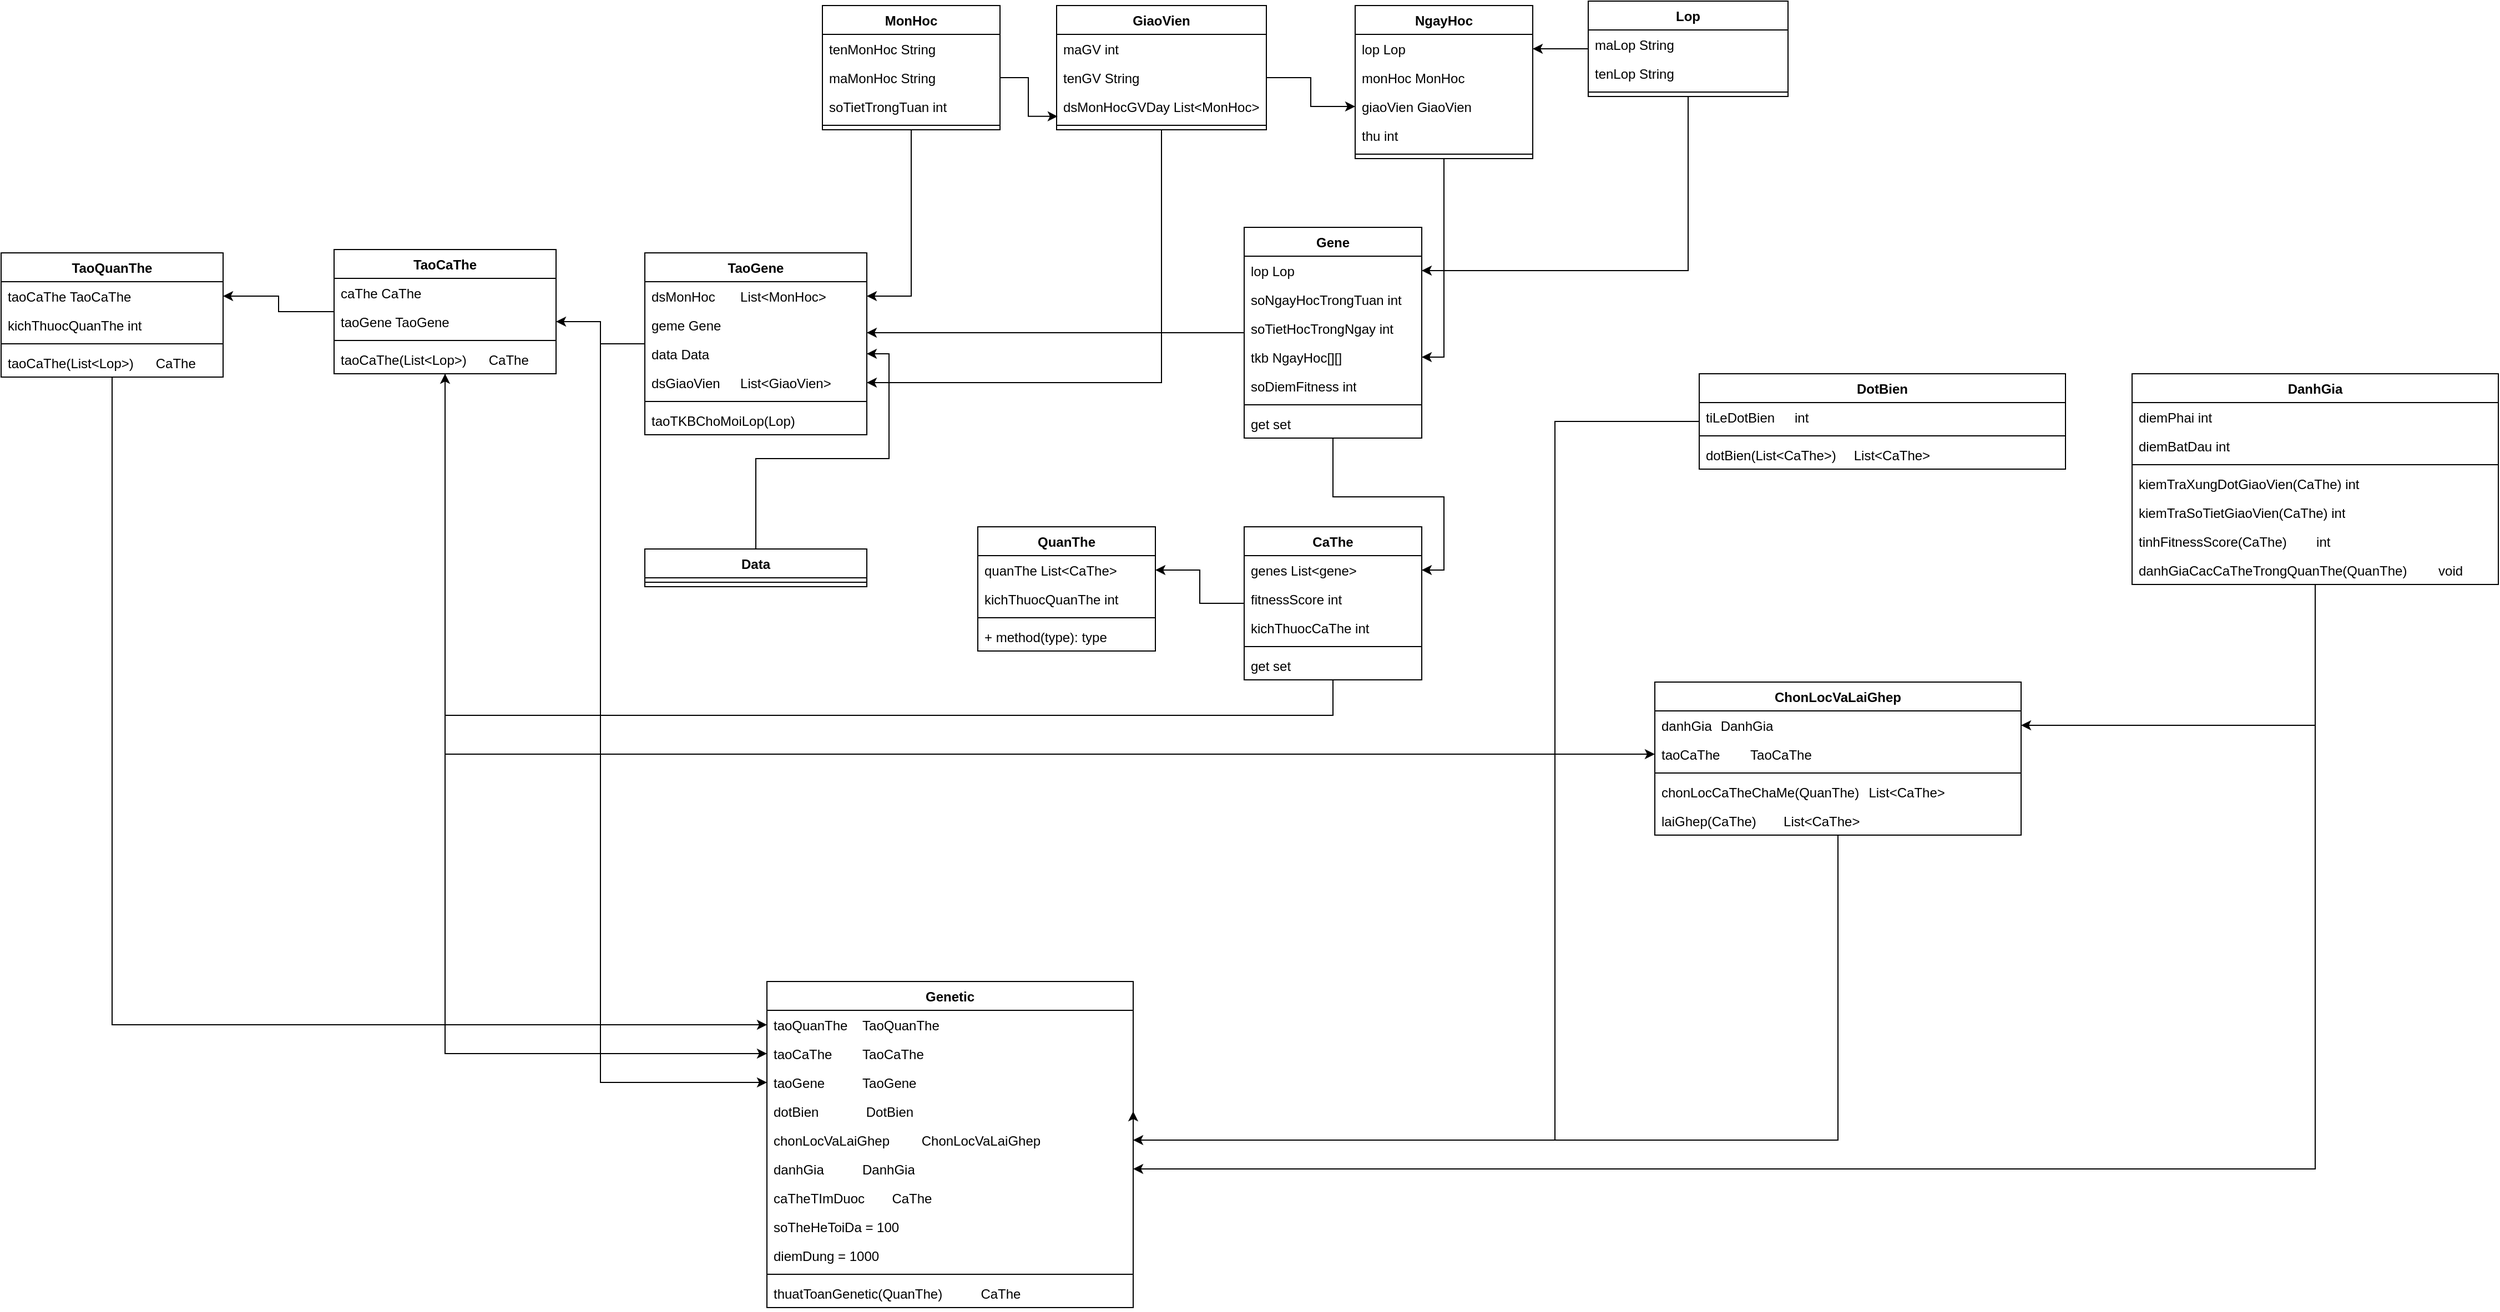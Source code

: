 <mxfile version="25.0.3">
  <diagram name="Page-1" id="IQgKLq_IagaT9od4W1oQ">
    <mxGraphModel dx="3000" dy="1591" grid="1" gridSize="10" guides="1" tooltips="1" connect="1" arrows="1" fold="1" page="1" pageScale="1" pageWidth="827" pageHeight="1169" math="0" shadow="0">
      <root>
        <mxCell id="0" />
        <mxCell id="1" parent="0" />
        <mxCell id="s-qpu9q6JPR6tVIoJd7c-72" style="edgeStyle=orthogonalEdgeStyle;rounded=0;orthogonalLoop=1;jettySize=auto;html=1;entryX=1;entryY=0.5;entryDx=0;entryDy=0;" edge="1" parent="1" source="s-qpu9q6JPR6tVIoJd7c-1" target="s-qpu9q6JPR6tVIoJd7c-66">
          <mxGeometry relative="1" as="geometry" />
        </mxCell>
        <mxCell id="s-qpu9q6JPR6tVIoJd7c-1" value="MonHoc" style="swimlane;fontStyle=1;align=center;verticalAlign=top;childLayout=stackLayout;horizontal=1;startSize=26;horizontalStack=0;resizeParent=1;resizeParentMax=0;resizeLast=0;collapsible=1;marginBottom=0;whiteSpace=wrap;html=1;" vertex="1" parent="1">
          <mxGeometry x="870" y="70" width="160" height="112" as="geometry" />
        </mxCell>
        <mxCell id="s-qpu9q6JPR6tVIoJd7c-2" value="tenMonHoc String&lt;div&gt;&lt;br&gt;&lt;/div&gt;" style="text;strokeColor=none;fillColor=none;align=left;verticalAlign=top;spacingLeft=4;spacingRight=4;overflow=hidden;rotatable=0;points=[[0,0.5],[1,0.5]];portConstraint=eastwest;whiteSpace=wrap;html=1;" vertex="1" parent="s-qpu9q6JPR6tVIoJd7c-1">
          <mxGeometry y="26" width="160" height="26" as="geometry" />
        </mxCell>
        <mxCell id="s-qpu9q6JPR6tVIoJd7c-5" value="maMonHoc String" style="text;strokeColor=none;fillColor=none;align=left;verticalAlign=top;spacingLeft=4;spacingRight=4;overflow=hidden;rotatable=0;points=[[0,0.5],[1,0.5]];portConstraint=eastwest;whiteSpace=wrap;html=1;" vertex="1" parent="s-qpu9q6JPR6tVIoJd7c-1">
          <mxGeometry y="52" width="160" height="26" as="geometry" />
        </mxCell>
        <mxCell id="s-qpu9q6JPR6tVIoJd7c-6" value="soTietTrongTuan int" style="text;strokeColor=none;fillColor=none;align=left;verticalAlign=top;spacingLeft=4;spacingRight=4;overflow=hidden;rotatable=0;points=[[0,0.5],[1,0.5]];portConstraint=eastwest;whiteSpace=wrap;html=1;" vertex="1" parent="s-qpu9q6JPR6tVIoJd7c-1">
          <mxGeometry y="78" width="160" height="26" as="geometry" />
        </mxCell>
        <mxCell id="s-qpu9q6JPR6tVIoJd7c-3" value="" style="line;strokeWidth=1;fillColor=none;align=left;verticalAlign=middle;spacingTop=-1;spacingLeft=3;spacingRight=3;rotatable=0;labelPosition=right;points=[];portConstraint=eastwest;strokeColor=inherit;" vertex="1" parent="s-qpu9q6JPR6tVIoJd7c-1">
          <mxGeometry y="104" width="160" height="8" as="geometry" />
        </mxCell>
        <mxCell id="s-qpu9q6JPR6tVIoJd7c-73" style="edgeStyle=orthogonalEdgeStyle;rounded=0;orthogonalLoop=1;jettySize=auto;html=1;entryX=1;entryY=0.5;entryDx=0;entryDy=0;" edge="1" parent="1" source="s-qpu9q6JPR6tVIoJd7c-10" target="s-qpu9q6JPR6tVIoJd7c-71">
          <mxGeometry relative="1" as="geometry" />
        </mxCell>
        <mxCell id="s-qpu9q6JPR6tVIoJd7c-10" value="GiaoVien" style="swimlane;fontStyle=1;align=center;verticalAlign=top;childLayout=stackLayout;horizontal=1;startSize=26;horizontalStack=0;resizeParent=1;resizeParentMax=0;resizeLast=0;collapsible=1;marginBottom=0;whiteSpace=wrap;html=1;" vertex="1" parent="1">
          <mxGeometry x="1081" y="70" width="189" height="112" as="geometry" />
        </mxCell>
        <mxCell id="s-qpu9q6JPR6tVIoJd7c-11" value="&lt;div&gt;maGV int&amp;nbsp;&lt;/div&gt;" style="text;strokeColor=none;fillColor=none;align=left;verticalAlign=top;spacingLeft=4;spacingRight=4;overflow=hidden;rotatable=0;points=[[0,0.5],[1,0.5]];portConstraint=eastwest;whiteSpace=wrap;html=1;" vertex="1" parent="s-qpu9q6JPR6tVIoJd7c-10">
          <mxGeometry y="26" width="189" height="26" as="geometry" />
        </mxCell>
        <mxCell id="s-qpu9q6JPR6tVIoJd7c-12" value="tenGV String" style="text;strokeColor=none;fillColor=none;align=left;verticalAlign=top;spacingLeft=4;spacingRight=4;overflow=hidden;rotatable=0;points=[[0,0.5],[1,0.5]];portConstraint=eastwest;whiteSpace=wrap;html=1;" vertex="1" parent="s-qpu9q6JPR6tVIoJd7c-10">
          <mxGeometry y="52" width="189" height="26" as="geometry" />
        </mxCell>
        <mxCell id="s-qpu9q6JPR6tVIoJd7c-13" value="dsMonHocGVDay List&amp;lt;MonHoc&amp;gt;" style="text;strokeColor=none;fillColor=none;align=left;verticalAlign=top;spacingLeft=4;spacingRight=4;overflow=hidden;rotatable=0;points=[[0,0.5],[1,0.5]];portConstraint=eastwest;whiteSpace=wrap;html=1;" vertex="1" parent="s-qpu9q6JPR6tVIoJd7c-10">
          <mxGeometry y="78" width="189" height="26" as="geometry" />
        </mxCell>
        <mxCell id="s-qpu9q6JPR6tVIoJd7c-14" value="" style="line;strokeWidth=1;fillColor=none;align=left;verticalAlign=middle;spacingTop=-1;spacingLeft=3;spacingRight=3;rotatable=0;labelPosition=right;points=[];portConstraint=eastwest;strokeColor=inherit;" vertex="1" parent="s-qpu9q6JPR6tVIoJd7c-10">
          <mxGeometry y="104" width="189" height="8" as="geometry" />
        </mxCell>
        <mxCell id="s-qpu9q6JPR6tVIoJd7c-28" style="edgeStyle=orthogonalEdgeStyle;rounded=0;orthogonalLoop=1;jettySize=auto;html=1;entryX=1;entryY=0.5;entryDx=0;entryDy=0;" edge="1" parent="1" source="s-qpu9q6JPR6tVIoJd7c-15" target="s-qpu9q6JPR6tVIoJd7c-21">
          <mxGeometry relative="1" as="geometry" />
        </mxCell>
        <mxCell id="s-qpu9q6JPR6tVIoJd7c-39" style="edgeStyle=orthogonalEdgeStyle;rounded=0;orthogonalLoop=1;jettySize=auto;html=1;entryX=1;entryY=0.5;entryDx=0;entryDy=0;" edge="1" parent="1" source="s-qpu9q6JPR6tVIoJd7c-15" target="s-qpu9q6JPR6tVIoJd7c-30">
          <mxGeometry relative="1" as="geometry" />
        </mxCell>
        <mxCell id="s-qpu9q6JPR6tVIoJd7c-15" value="Lop" style="swimlane;fontStyle=1;align=center;verticalAlign=top;childLayout=stackLayout;horizontal=1;startSize=26;horizontalStack=0;resizeParent=1;resizeParentMax=0;resizeLast=0;collapsible=1;marginBottom=0;whiteSpace=wrap;html=1;" vertex="1" parent="1">
          <mxGeometry x="1560" y="66" width="180" height="86" as="geometry" />
        </mxCell>
        <mxCell id="s-qpu9q6JPR6tVIoJd7c-16" value="&lt;div&gt;maLop String&lt;/div&gt;" style="text;strokeColor=none;fillColor=none;align=left;verticalAlign=top;spacingLeft=4;spacingRight=4;overflow=hidden;rotatable=0;points=[[0,0.5],[1,0.5]];portConstraint=eastwest;whiteSpace=wrap;html=1;" vertex="1" parent="s-qpu9q6JPR6tVIoJd7c-15">
          <mxGeometry y="26" width="180" height="26" as="geometry" />
        </mxCell>
        <mxCell id="s-qpu9q6JPR6tVIoJd7c-17" value="tenLop String" style="text;strokeColor=none;fillColor=none;align=left;verticalAlign=top;spacingLeft=4;spacingRight=4;overflow=hidden;rotatable=0;points=[[0,0.5],[1,0.5]];portConstraint=eastwest;whiteSpace=wrap;html=1;" vertex="1" parent="s-qpu9q6JPR6tVIoJd7c-15">
          <mxGeometry y="52" width="180" height="26" as="geometry" />
        </mxCell>
        <mxCell id="s-qpu9q6JPR6tVIoJd7c-19" value="" style="line;strokeWidth=1;fillColor=none;align=left;verticalAlign=middle;spacingTop=-1;spacingLeft=3;spacingRight=3;rotatable=0;labelPosition=right;points=[];portConstraint=eastwest;strokeColor=inherit;" vertex="1" parent="s-qpu9q6JPR6tVIoJd7c-15">
          <mxGeometry y="78" width="180" height="8" as="geometry" />
        </mxCell>
        <mxCell id="s-qpu9q6JPR6tVIoJd7c-40" style="edgeStyle=orthogonalEdgeStyle;rounded=0;orthogonalLoop=1;jettySize=auto;html=1;entryX=1;entryY=0.5;entryDx=0;entryDy=0;" edge="1" parent="1" source="s-qpu9q6JPR6tVIoJd7c-20" target="s-qpu9q6JPR6tVIoJd7c-37">
          <mxGeometry relative="1" as="geometry" />
        </mxCell>
        <mxCell id="s-qpu9q6JPR6tVIoJd7c-20" value="NgayHoc" style="swimlane;fontStyle=1;align=center;verticalAlign=top;childLayout=stackLayout;horizontal=1;startSize=26;horizontalStack=0;resizeParent=1;resizeParentMax=0;resizeLast=0;collapsible=1;marginBottom=0;whiteSpace=wrap;html=1;" vertex="1" parent="1">
          <mxGeometry x="1350" y="70" width="160" height="138" as="geometry" />
        </mxCell>
        <mxCell id="s-qpu9q6JPR6tVIoJd7c-21" value="&lt;div&gt;lop Lop&lt;/div&gt;" style="text;strokeColor=none;fillColor=none;align=left;verticalAlign=top;spacingLeft=4;spacingRight=4;overflow=hidden;rotatable=0;points=[[0,0.5],[1,0.5]];portConstraint=eastwest;whiteSpace=wrap;html=1;" vertex="1" parent="s-qpu9q6JPR6tVIoJd7c-20">
          <mxGeometry y="26" width="160" height="26" as="geometry" />
        </mxCell>
        <mxCell id="s-qpu9q6JPR6tVIoJd7c-22" value="monHoc MonHoc" style="text;strokeColor=none;fillColor=none;align=left;verticalAlign=top;spacingLeft=4;spacingRight=4;overflow=hidden;rotatable=0;points=[[0,0.5],[1,0.5]];portConstraint=eastwest;whiteSpace=wrap;html=1;" vertex="1" parent="s-qpu9q6JPR6tVIoJd7c-20">
          <mxGeometry y="52" width="160" height="26" as="geometry" />
        </mxCell>
        <mxCell id="s-qpu9q6JPR6tVIoJd7c-23" value="giaoVien GiaoVien" style="text;strokeColor=none;fillColor=none;align=left;verticalAlign=top;spacingLeft=4;spacingRight=4;overflow=hidden;rotatable=0;points=[[0,0.5],[1,0.5]];portConstraint=eastwest;whiteSpace=wrap;html=1;" vertex="1" parent="s-qpu9q6JPR6tVIoJd7c-20">
          <mxGeometry y="78" width="160" height="26" as="geometry" />
        </mxCell>
        <mxCell id="s-qpu9q6JPR6tVIoJd7c-25" value="thu int" style="text;strokeColor=none;fillColor=none;align=left;verticalAlign=top;spacingLeft=4;spacingRight=4;overflow=hidden;rotatable=0;points=[[0,0.5],[1,0.5]];portConstraint=eastwest;whiteSpace=wrap;html=1;" vertex="1" parent="s-qpu9q6JPR6tVIoJd7c-20">
          <mxGeometry y="104" width="160" height="26" as="geometry" />
        </mxCell>
        <mxCell id="s-qpu9q6JPR6tVIoJd7c-24" value="" style="line;strokeWidth=1;fillColor=none;align=left;verticalAlign=middle;spacingTop=-1;spacingLeft=3;spacingRight=3;rotatable=0;labelPosition=right;points=[];portConstraint=eastwest;strokeColor=inherit;" vertex="1" parent="s-qpu9q6JPR6tVIoJd7c-20">
          <mxGeometry y="130" width="160" height="8" as="geometry" />
        </mxCell>
        <mxCell id="s-qpu9q6JPR6tVIoJd7c-26" style="edgeStyle=orthogonalEdgeStyle;rounded=0;orthogonalLoop=1;jettySize=auto;html=1;exitX=1;exitY=0.5;exitDx=0;exitDy=0;entryX=0.005;entryY=0.844;entryDx=0;entryDy=0;entryPerimeter=0;" edge="1" parent="1" source="s-qpu9q6JPR6tVIoJd7c-5" target="s-qpu9q6JPR6tVIoJd7c-13">
          <mxGeometry relative="1" as="geometry" />
        </mxCell>
        <mxCell id="s-qpu9q6JPR6tVIoJd7c-27" style="edgeStyle=orthogonalEdgeStyle;rounded=0;orthogonalLoop=1;jettySize=auto;html=1;exitX=1;exitY=0.5;exitDx=0;exitDy=0;entryX=0;entryY=0.5;entryDx=0;entryDy=0;" edge="1" parent="1" source="s-qpu9q6JPR6tVIoJd7c-12" target="s-qpu9q6JPR6tVIoJd7c-23">
          <mxGeometry relative="1" as="geometry" />
        </mxCell>
        <mxCell id="s-qpu9q6JPR6tVIoJd7c-49" style="edgeStyle=orthogonalEdgeStyle;rounded=0;orthogonalLoop=1;jettySize=auto;html=1;" edge="1" parent="1" source="s-qpu9q6JPR6tVIoJd7c-29" target="s-qpu9q6JPR6tVIoJd7c-42">
          <mxGeometry relative="1" as="geometry" />
        </mxCell>
        <mxCell id="s-qpu9q6JPR6tVIoJd7c-74" style="edgeStyle=orthogonalEdgeStyle;rounded=0;orthogonalLoop=1;jettySize=auto;html=1;" edge="1" parent="1" source="s-qpu9q6JPR6tVIoJd7c-29" target="s-qpu9q6JPR6tVIoJd7c-67">
          <mxGeometry relative="1" as="geometry">
            <Array as="points">
              <mxPoint x="1170" y="365" />
              <mxPoint x="1170" y="365" />
            </Array>
          </mxGeometry>
        </mxCell>
        <mxCell id="s-qpu9q6JPR6tVIoJd7c-29" value="Gene" style="swimlane;fontStyle=1;align=center;verticalAlign=top;childLayout=stackLayout;horizontal=1;startSize=26;horizontalStack=0;resizeParent=1;resizeParentMax=0;resizeLast=0;collapsible=1;marginBottom=0;whiteSpace=wrap;html=1;" vertex="1" parent="1">
          <mxGeometry x="1250" y="270" width="160" height="190" as="geometry" />
        </mxCell>
        <mxCell id="s-qpu9q6JPR6tVIoJd7c-30" value="lop Lop" style="text;strokeColor=none;fillColor=none;align=left;verticalAlign=top;spacingLeft=4;spacingRight=4;overflow=hidden;rotatable=0;points=[[0,0.5],[1,0.5]];portConstraint=eastwest;whiteSpace=wrap;html=1;" vertex="1" parent="s-qpu9q6JPR6tVIoJd7c-29">
          <mxGeometry y="26" width="160" height="26" as="geometry" />
        </mxCell>
        <mxCell id="s-qpu9q6JPR6tVIoJd7c-34" value="soNgayHocTrongTuan int&amp;nbsp;" style="text;strokeColor=none;fillColor=none;align=left;verticalAlign=top;spacingLeft=4;spacingRight=4;overflow=hidden;rotatable=0;points=[[0,0.5],[1,0.5]];portConstraint=eastwest;whiteSpace=wrap;html=1;" vertex="1" parent="s-qpu9q6JPR6tVIoJd7c-29">
          <mxGeometry y="52" width="160" height="26" as="geometry" />
        </mxCell>
        <mxCell id="s-qpu9q6JPR6tVIoJd7c-35" value="soTietHocTrongNgay int" style="text;strokeColor=none;fillColor=none;align=left;verticalAlign=top;spacingLeft=4;spacingRight=4;overflow=hidden;rotatable=0;points=[[0,0.5],[1,0.5]];portConstraint=eastwest;whiteSpace=wrap;html=1;" vertex="1" parent="s-qpu9q6JPR6tVIoJd7c-29">
          <mxGeometry y="78" width="160" height="26" as="geometry" />
        </mxCell>
        <mxCell id="s-qpu9q6JPR6tVIoJd7c-37" value="tkb NgayHoc[][]" style="text;strokeColor=none;fillColor=none;align=left;verticalAlign=top;spacingLeft=4;spacingRight=4;overflow=hidden;rotatable=0;points=[[0,0.5],[1,0.5]];portConstraint=eastwest;whiteSpace=wrap;html=1;" vertex="1" parent="s-qpu9q6JPR6tVIoJd7c-29">
          <mxGeometry y="104" width="160" height="26" as="geometry" />
        </mxCell>
        <mxCell id="s-qpu9q6JPR6tVIoJd7c-36" value="soDiemFitness int" style="text;strokeColor=none;fillColor=none;align=left;verticalAlign=top;spacingLeft=4;spacingRight=4;overflow=hidden;rotatable=0;points=[[0,0.5],[1,0.5]];portConstraint=eastwest;whiteSpace=wrap;html=1;" vertex="1" parent="s-qpu9q6JPR6tVIoJd7c-29">
          <mxGeometry y="130" width="160" height="26" as="geometry" />
        </mxCell>
        <mxCell id="s-qpu9q6JPR6tVIoJd7c-31" value="" style="line;strokeWidth=1;fillColor=none;align=left;verticalAlign=middle;spacingTop=-1;spacingLeft=3;spacingRight=3;rotatable=0;labelPosition=right;points=[];portConstraint=eastwest;strokeColor=inherit;" vertex="1" parent="s-qpu9q6JPR6tVIoJd7c-29">
          <mxGeometry y="156" width="160" height="8" as="geometry" />
        </mxCell>
        <mxCell id="s-qpu9q6JPR6tVIoJd7c-32" value="get set" style="text;strokeColor=none;fillColor=none;align=left;verticalAlign=top;spacingLeft=4;spacingRight=4;overflow=hidden;rotatable=0;points=[[0,0.5],[1,0.5]];portConstraint=eastwest;whiteSpace=wrap;html=1;" vertex="1" parent="s-qpu9q6JPR6tVIoJd7c-29">
          <mxGeometry y="164" width="160" height="26" as="geometry" />
        </mxCell>
        <mxCell id="s-qpu9q6JPR6tVIoJd7c-55" style="edgeStyle=orthogonalEdgeStyle;rounded=0;orthogonalLoop=1;jettySize=auto;html=1;entryX=1;entryY=0.5;entryDx=0;entryDy=0;" edge="1" parent="1" source="s-qpu9q6JPR6tVIoJd7c-41" target="s-qpu9q6JPR6tVIoJd7c-51">
          <mxGeometry relative="1" as="geometry" />
        </mxCell>
        <mxCell id="s-qpu9q6JPR6tVIoJd7c-89" style="edgeStyle=orthogonalEdgeStyle;rounded=0;orthogonalLoop=1;jettySize=auto;html=1;" edge="1" parent="1" source="s-qpu9q6JPR6tVIoJd7c-41" target="s-qpu9q6JPR6tVIoJd7c-60">
          <mxGeometry relative="1" as="geometry">
            <Array as="points">
              <mxPoint x="1330" y="710" />
              <mxPoint x="530" y="710" />
            </Array>
          </mxGeometry>
        </mxCell>
        <mxCell id="s-qpu9q6JPR6tVIoJd7c-41" value="CaThe" style="swimlane;fontStyle=1;align=center;verticalAlign=top;childLayout=stackLayout;horizontal=1;startSize=26;horizontalStack=0;resizeParent=1;resizeParentMax=0;resizeLast=0;collapsible=1;marginBottom=0;whiteSpace=wrap;html=1;" vertex="1" parent="1">
          <mxGeometry x="1250" y="540" width="160" height="138" as="geometry" />
        </mxCell>
        <mxCell id="s-qpu9q6JPR6tVIoJd7c-42" value="genes List&amp;lt;gene&amp;gt;" style="text;strokeColor=none;fillColor=none;align=left;verticalAlign=top;spacingLeft=4;spacingRight=4;overflow=hidden;rotatable=0;points=[[0,0.5],[1,0.5]];portConstraint=eastwest;whiteSpace=wrap;html=1;" vertex="1" parent="s-qpu9q6JPR6tVIoJd7c-41">
          <mxGeometry y="26" width="160" height="26" as="geometry" />
        </mxCell>
        <mxCell id="s-qpu9q6JPR6tVIoJd7c-43" value="fitnessScore int" style="text;strokeColor=none;fillColor=none;align=left;verticalAlign=top;spacingLeft=4;spacingRight=4;overflow=hidden;rotatable=0;points=[[0,0.5],[1,0.5]];portConstraint=eastwest;whiteSpace=wrap;html=1;" vertex="1" parent="s-qpu9q6JPR6tVIoJd7c-41">
          <mxGeometry y="52" width="160" height="26" as="geometry" />
        </mxCell>
        <mxCell id="s-qpu9q6JPR6tVIoJd7c-44" value="kichThuocCaThe int" style="text;strokeColor=none;fillColor=none;align=left;verticalAlign=top;spacingLeft=4;spacingRight=4;overflow=hidden;rotatable=0;points=[[0,0.5],[1,0.5]];portConstraint=eastwest;whiteSpace=wrap;html=1;" vertex="1" parent="s-qpu9q6JPR6tVIoJd7c-41">
          <mxGeometry y="78" width="160" height="26" as="geometry" />
        </mxCell>
        <mxCell id="s-qpu9q6JPR6tVIoJd7c-47" value="" style="line;strokeWidth=1;fillColor=none;align=left;verticalAlign=middle;spacingTop=-1;spacingLeft=3;spacingRight=3;rotatable=0;labelPosition=right;points=[];portConstraint=eastwest;strokeColor=inherit;" vertex="1" parent="s-qpu9q6JPR6tVIoJd7c-41">
          <mxGeometry y="104" width="160" height="8" as="geometry" />
        </mxCell>
        <mxCell id="s-qpu9q6JPR6tVIoJd7c-48" value="get set" style="text;strokeColor=none;fillColor=none;align=left;verticalAlign=top;spacingLeft=4;spacingRight=4;overflow=hidden;rotatable=0;points=[[0,0.5],[1,0.5]];portConstraint=eastwest;whiteSpace=wrap;html=1;" vertex="1" parent="s-qpu9q6JPR6tVIoJd7c-41">
          <mxGeometry y="112" width="160" height="26" as="geometry" />
        </mxCell>
        <mxCell id="s-qpu9q6JPR6tVIoJd7c-50" value="QuanThe" style="swimlane;fontStyle=1;align=center;verticalAlign=top;childLayout=stackLayout;horizontal=1;startSize=26;horizontalStack=0;resizeParent=1;resizeParentMax=0;resizeLast=0;collapsible=1;marginBottom=0;whiteSpace=wrap;html=1;" vertex="1" parent="1">
          <mxGeometry x="1010" y="540" width="160" height="112" as="geometry" />
        </mxCell>
        <mxCell id="s-qpu9q6JPR6tVIoJd7c-51" value="quanThe List&amp;lt;CaThe&amp;gt;" style="text;strokeColor=none;fillColor=none;align=left;verticalAlign=top;spacingLeft=4;spacingRight=4;overflow=hidden;rotatable=0;points=[[0,0.5],[1,0.5]];portConstraint=eastwest;whiteSpace=wrap;html=1;" vertex="1" parent="s-qpu9q6JPR6tVIoJd7c-50">
          <mxGeometry y="26" width="160" height="26" as="geometry" />
        </mxCell>
        <mxCell id="s-qpu9q6JPR6tVIoJd7c-54" value="kichThuocQuanThe int" style="text;strokeColor=none;fillColor=none;align=left;verticalAlign=top;spacingLeft=4;spacingRight=4;overflow=hidden;rotatable=0;points=[[0,0.5],[1,0.5]];portConstraint=eastwest;whiteSpace=wrap;html=1;" vertex="1" parent="s-qpu9q6JPR6tVIoJd7c-50">
          <mxGeometry y="52" width="160" height="26" as="geometry" />
        </mxCell>
        <mxCell id="s-qpu9q6JPR6tVIoJd7c-52" value="" style="line;strokeWidth=1;fillColor=none;align=left;verticalAlign=middle;spacingTop=-1;spacingLeft=3;spacingRight=3;rotatable=0;labelPosition=right;points=[];portConstraint=eastwest;strokeColor=inherit;" vertex="1" parent="s-qpu9q6JPR6tVIoJd7c-50">
          <mxGeometry y="78" width="160" height="8" as="geometry" />
        </mxCell>
        <mxCell id="s-qpu9q6JPR6tVIoJd7c-53" value="+ method(type): type" style="text;strokeColor=none;fillColor=none;align=left;verticalAlign=top;spacingLeft=4;spacingRight=4;overflow=hidden;rotatable=0;points=[[0,0.5],[1,0.5]];portConstraint=eastwest;whiteSpace=wrap;html=1;" vertex="1" parent="s-qpu9q6JPR6tVIoJd7c-50">
          <mxGeometry y="86" width="160" height="26" as="geometry" />
        </mxCell>
        <mxCell id="s-qpu9q6JPR6tVIoJd7c-87" style="edgeStyle=orthogonalEdgeStyle;rounded=0;orthogonalLoop=1;jettySize=auto;html=1;entryX=1;entryY=0.5;entryDx=0;entryDy=0;" edge="1" parent="1" source="s-qpu9q6JPR6tVIoJd7c-60" target="s-qpu9q6JPR6tVIoJd7c-83">
          <mxGeometry relative="1" as="geometry" />
        </mxCell>
        <mxCell id="s-qpu9q6JPR6tVIoJd7c-130" style="edgeStyle=orthogonalEdgeStyle;rounded=0;orthogonalLoop=1;jettySize=auto;html=1;entryX=0;entryY=0.5;entryDx=0;entryDy=0;" edge="1" parent="1" source="s-qpu9q6JPR6tVIoJd7c-60" target="s-qpu9q6JPR6tVIoJd7c-115">
          <mxGeometry relative="1" as="geometry" />
        </mxCell>
        <mxCell id="s-qpu9q6JPR6tVIoJd7c-135" style="edgeStyle=orthogonalEdgeStyle;rounded=0;orthogonalLoop=1;jettySize=auto;html=1;entryX=0;entryY=0.5;entryDx=0;entryDy=0;" edge="1" parent="1" source="s-qpu9q6JPR6tVIoJd7c-60" target="s-qpu9q6JPR6tVIoJd7c-118">
          <mxGeometry relative="1" as="geometry" />
        </mxCell>
        <mxCell id="s-qpu9q6JPR6tVIoJd7c-60" value="TaoCaThe" style="swimlane;fontStyle=1;align=center;verticalAlign=top;childLayout=stackLayout;horizontal=1;startSize=26;horizontalStack=0;resizeParent=1;resizeParentMax=0;resizeLast=0;collapsible=1;marginBottom=0;whiteSpace=wrap;html=1;" vertex="1" parent="1">
          <mxGeometry x="430" y="290" width="200" height="112" as="geometry" />
        </mxCell>
        <mxCell id="s-qpu9q6JPR6tVIoJd7c-61" value="caThe CaThe" style="text;strokeColor=none;fillColor=none;align=left;verticalAlign=top;spacingLeft=4;spacingRight=4;overflow=hidden;rotatable=0;points=[[0,0.5],[1,0.5]];portConstraint=eastwest;whiteSpace=wrap;html=1;" vertex="1" parent="s-qpu9q6JPR6tVIoJd7c-60">
          <mxGeometry y="26" width="200" height="26" as="geometry" />
        </mxCell>
        <mxCell id="s-qpu9q6JPR6tVIoJd7c-64" value="taoGene TaoGene" style="text;strokeColor=none;fillColor=none;align=left;verticalAlign=top;spacingLeft=4;spacingRight=4;overflow=hidden;rotatable=0;points=[[0,0.5],[1,0.5]];portConstraint=eastwest;whiteSpace=wrap;html=1;" vertex="1" parent="s-qpu9q6JPR6tVIoJd7c-60">
          <mxGeometry y="52" width="200" height="26" as="geometry" />
        </mxCell>
        <mxCell id="s-qpu9q6JPR6tVIoJd7c-62" value="" style="line;strokeWidth=1;fillColor=none;align=left;verticalAlign=middle;spacingTop=-1;spacingLeft=3;spacingRight=3;rotatable=0;labelPosition=right;points=[];portConstraint=eastwest;strokeColor=inherit;" vertex="1" parent="s-qpu9q6JPR6tVIoJd7c-60">
          <mxGeometry y="78" width="200" height="8" as="geometry" />
        </mxCell>
        <mxCell id="s-qpu9q6JPR6tVIoJd7c-63" value="taoCaThe(List&amp;lt;Lop&amp;gt;)&amp;nbsp;&lt;span style=&quot;white-space: pre;&quot;&gt;&#x9;&lt;/span&gt;CaThe" style="text;strokeColor=none;fillColor=none;align=left;verticalAlign=top;spacingLeft=4;spacingRight=4;overflow=hidden;rotatable=0;points=[[0,0.5],[1,0.5]];portConstraint=eastwest;whiteSpace=wrap;html=1;" vertex="1" parent="s-qpu9q6JPR6tVIoJd7c-60">
          <mxGeometry y="86" width="200" height="26" as="geometry" />
        </mxCell>
        <mxCell id="s-qpu9q6JPR6tVIoJd7c-88" style="edgeStyle=orthogonalEdgeStyle;rounded=0;orthogonalLoop=1;jettySize=auto;html=1;entryX=1;entryY=0.5;entryDx=0;entryDy=0;" edge="1" parent="1" source="s-qpu9q6JPR6tVIoJd7c-65" target="s-qpu9q6JPR6tVIoJd7c-64">
          <mxGeometry relative="1" as="geometry" />
        </mxCell>
        <mxCell id="s-qpu9q6JPR6tVIoJd7c-137" style="edgeStyle=orthogonalEdgeStyle;rounded=0;orthogonalLoop=1;jettySize=auto;html=1;entryX=0;entryY=0.5;entryDx=0;entryDy=0;" edge="1" parent="1" source="s-qpu9q6JPR6tVIoJd7c-65" target="s-qpu9q6JPR6tVIoJd7c-122">
          <mxGeometry relative="1" as="geometry">
            <Array as="points">
              <mxPoint x="670" y="375" />
              <mxPoint x="670" y="1041" />
            </Array>
          </mxGeometry>
        </mxCell>
        <mxCell id="s-qpu9q6JPR6tVIoJd7c-65" value="TaoGene" style="swimlane;fontStyle=1;align=center;verticalAlign=top;childLayout=stackLayout;horizontal=1;startSize=26;horizontalStack=0;resizeParent=1;resizeParentMax=0;resizeLast=0;collapsible=1;marginBottom=0;whiteSpace=wrap;html=1;" vertex="1" parent="1">
          <mxGeometry x="710" y="293" width="200" height="164" as="geometry" />
        </mxCell>
        <mxCell id="s-qpu9q6JPR6tVIoJd7c-66" value="dsMonHoc&amp;nbsp;&lt;span style=&quot;white-space: pre;&quot;&gt;&#x9;&lt;/span&gt;List&amp;lt;MonHoc&amp;gt;" style="text;strokeColor=none;fillColor=none;align=left;verticalAlign=top;spacingLeft=4;spacingRight=4;overflow=hidden;rotatable=0;points=[[0,0.5],[1,0.5]];portConstraint=eastwest;whiteSpace=wrap;html=1;" vertex="1" parent="s-qpu9q6JPR6tVIoJd7c-65">
          <mxGeometry y="26" width="200" height="26" as="geometry" />
        </mxCell>
        <mxCell id="s-qpu9q6JPR6tVIoJd7c-67" value="geme Gene" style="text;strokeColor=none;fillColor=none;align=left;verticalAlign=top;spacingLeft=4;spacingRight=4;overflow=hidden;rotatable=0;points=[[0,0.5],[1,0.5]];portConstraint=eastwest;whiteSpace=wrap;html=1;" vertex="1" parent="s-qpu9q6JPR6tVIoJd7c-65">
          <mxGeometry y="52" width="200" height="26" as="geometry" />
        </mxCell>
        <mxCell id="s-qpu9q6JPR6tVIoJd7c-70" value="data Data" style="text;strokeColor=none;fillColor=none;align=left;verticalAlign=top;spacingLeft=4;spacingRight=4;overflow=hidden;rotatable=0;points=[[0,0.5],[1,0.5]];portConstraint=eastwest;whiteSpace=wrap;html=1;" vertex="1" parent="s-qpu9q6JPR6tVIoJd7c-65">
          <mxGeometry y="78" width="200" height="26" as="geometry" />
        </mxCell>
        <mxCell id="s-qpu9q6JPR6tVIoJd7c-71" value="dsGiaoVien&amp;nbsp;&lt;span style=&quot;white-space: pre;&quot;&gt;&#x9;&lt;/span&gt;List&amp;lt;GiaoVien&amp;gt;" style="text;strokeColor=none;fillColor=none;align=left;verticalAlign=top;spacingLeft=4;spacingRight=4;overflow=hidden;rotatable=0;points=[[0,0.5],[1,0.5]];portConstraint=eastwest;whiteSpace=wrap;html=1;" vertex="1" parent="s-qpu9q6JPR6tVIoJd7c-65">
          <mxGeometry y="104" width="200" height="26" as="geometry" />
        </mxCell>
        <mxCell id="s-qpu9q6JPR6tVIoJd7c-68" value="" style="line;strokeWidth=1;fillColor=none;align=left;verticalAlign=middle;spacingTop=-1;spacingLeft=3;spacingRight=3;rotatable=0;labelPosition=right;points=[];portConstraint=eastwest;strokeColor=inherit;" vertex="1" parent="s-qpu9q6JPR6tVIoJd7c-65">
          <mxGeometry y="130" width="200" height="8" as="geometry" />
        </mxCell>
        <mxCell id="s-qpu9q6JPR6tVIoJd7c-69" value="taoTKBChoMoiLop(Lop)" style="text;strokeColor=none;fillColor=none;align=left;verticalAlign=top;spacingLeft=4;spacingRight=4;overflow=hidden;rotatable=0;points=[[0,0.5],[1,0.5]];portConstraint=eastwest;whiteSpace=wrap;html=1;" vertex="1" parent="s-qpu9q6JPR6tVIoJd7c-65">
          <mxGeometry y="138" width="200" height="26" as="geometry" />
        </mxCell>
        <mxCell id="s-qpu9q6JPR6tVIoJd7c-81" style="edgeStyle=orthogonalEdgeStyle;rounded=0;orthogonalLoop=1;jettySize=auto;html=1;entryX=1;entryY=0.5;entryDx=0;entryDy=0;" edge="1" parent="1" source="s-qpu9q6JPR6tVIoJd7c-76" target="s-qpu9q6JPR6tVIoJd7c-70">
          <mxGeometry relative="1" as="geometry" />
        </mxCell>
        <mxCell id="s-qpu9q6JPR6tVIoJd7c-76" value="Data" style="swimlane;fontStyle=1;align=center;verticalAlign=top;childLayout=stackLayout;horizontal=1;startSize=26;horizontalStack=0;resizeParent=1;resizeParentMax=0;resizeLast=0;collapsible=1;marginBottom=0;whiteSpace=wrap;html=1;" vertex="1" parent="1">
          <mxGeometry x="710" y="560" width="200" height="34" as="geometry" />
        </mxCell>
        <mxCell id="s-qpu9q6JPR6tVIoJd7c-79" value="" style="line;strokeWidth=1;fillColor=none;align=left;verticalAlign=middle;spacingTop=-1;spacingLeft=3;spacingRight=3;rotatable=0;labelPosition=right;points=[];portConstraint=eastwest;strokeColor=inherit;" vertex="1" parent="s-qpu9q6JPR6tVIoJd7c-76">
          <mxGeometry y="26" width="200" height="8" as="geometry" />
        </mxCell>
        <mxCell id="s-qpu9q6JPR6tVIoJd7c-136" style="edgeStyle=orthogonalEdgeStyle;rounded=0;orthogonalLoop=1;jettySize=auto;html=1;entryX=0;entryY=0.5;entryDx=0;entryDy=0;" edge="1" parent="1" source="s-qpu9q6JPR6tVIoJd7c-82" target="s-qpu9q6JPR6tVIoJd7c-117">
          <mxGeometry relative="1" as="geometry" />
        </mxCell>
        <mxCell id="s-qpu9q6JPR6tVIoJd7c-82" value="TaoQuanThe" style="swimlane;fontStyle=1;align=center;verticalAlign=top;childLayout=stackLayout;horizontal=1;startSize=26;horizontalStack=0;resizeParent=1;resizeParentMax=0;resizeLast=0;collapsible=1;marginBottom=0;whiteSpace=wrap;html=1;" vertex="1" parent="1">
          <mxGeometry x="130" y="293" width="200" height="112" as="geometry" />
        </mxCell>
        <mxCell id="s-qpu9q6JPR6tVIoJd7c-83" value="taoCaThe TaoCaThe" style="text;strokeColor=none;fillColor=none;align=left;verticalAlign=top;spacingLeft=4;spacingRight=4;overflow=hidden;rotatable=0;points=[[0,0.5],[1,0.5]];portConstraint=eastwest;whiteSpace=wrap;html=1;" vertex="1" parent="s-qpu9q6JPR6tVIoJd7c-82">
          <mxGeometry y="26" width="200" height="26" as="geometry" />
        </mxCell>
        <mxCell id="s-qpu9q6JPR6tVIoJd7c-84" value="kichThuocQuanThe int" style="text;strokeColor=none;fillColor=none;align=left;verticalAlign=top;spacingLeft=4;spacingRight=4;overflow=hidden;rotatable=0;points=[[0,0.5],[1,0.5]];portConstraint=eastwest;whiteSpace=wrap;html=1;" vertex="1" parent="s-qpu9q6JPR6tVIoJd7c-82">
          <mxGeometry y="52" width="200" height="26" as="geometry" />
        </mxCell>
        <mxCell id="s-qpu9q6JPR6tVIoJd7c-85" value="" style="line;strokeWidth=1;fillColor=none;align=left;verticalAlign=middle;spacingTop=-1;spacingLeft=3;spacingRight=3;rotatable=0;labelPosition=right;points=[];portConstraint=eastwest;strokeColor=inherit;" vertex="1" parent="s-qpu9q6JPR6tVIoJd7c-82">
          <mxGeometry y="78" width="200" height="8" as="geometry" />
        </mxCell>
        <mxCell id="s-qpu9q6JPR6tVIoJd7c-86" value="taoCaThe(List&amp;lt;Lop&amp;gt;)&amp;nbsp;&lt;span style=&quot;white-space: pre;&quot;&gt;&#x9;&lt;/span&gt;CaThe" style="text;strokeColor=none;fillColor=none;align=left;verticalAlign=top;spacingLeft=4;spacingRight=4;overflow=hidden;rotatable=0;points=[[0,0.5],[1,0.5]];portConstraint=eastwest;whiteSpace=wrap;html=1;" vertex="1" parent="s-qpu9q6JPR6tVIoJd7c-82">
          <mxGeometry y="86" width="200" height="26" as="geometry" />
        </mxCell>
        <mxCell id="s-qpu9q6JPR6tVIoJd7c-129" style="edgeStyle=orthogonalEdgeStyle;rounded=0;orthogonalLoop=1;jettySize=auto;html=1;entryX=1;entryY=0.5;entryDx=0;entryDy=0;" edge="1" parent="1" source="s-qpu9q6JPR6tVIoJd7c-90" target="s-qpu9q6JPR6tVIoJd7c-107">
          <mxGeometry relative="1" as="geometry" />
        </mxCell>
        <mxCell id="s-qpu9q6JPR6tVIoJd7c-131" style="edgeStyle=orthogonalEdgeStyle;rounded=0;orthogonalLoop=1;jettySize=auto;html=1;" edge="1" parent="1" source="s-qpu9q6JPR6tVIoJd7c-90" target="s-qpu9q6JPR6tVIoJd7c-125">
          <mxGeometry relative="1" as="geometry" />
        </mxCell>
        <mxCell id="s-qpu9q6JPR6tVIoJd7c-90" value="DanhGia" style="swimlane;fontStyle=1;align=center;verticalAlign=top;childLayout=stackLayout;horizontal=1;startSize=26;horizontalStack=0;resizeParent=1;resizeParentMax=0;resizeLast=0;collapsible=1;marginBottom=0;whiteSpace=wrap;html=1;" vertex="1" parent="1">
          <mxGeometry x="2050" y="402" width="330" height="190" as="geometry" />
        </mxCell>
        <mxCell id="s-qpu9q6JPR6tVIoJd7c-91" value="diemPhai int&amp;nbsp;" style="text;strokeColor=none;fillColor=none;align=left;verticalAlign=top;spacingLeft=4;spacingRight=4;overflow=hidden;rotatable=0;points=[[0,0.5],[1,0.5]];portConstraint=eastwest;whiteSpace=wrap;html=1;" vertex="1" parent="s-qpu9q6JPR6tVIoJd7c-90">
          <mxGeometry y="26" width="330" height="26" as="geometry" />
        </mxCell>
        <mxCell id="s-qpu9q6JPR6tVIoJd7c-92" value="diemBatDau int" style="text;strokeColor=none;fillColor=none;align=left;verticalAlign=top;spacingLeft=4;spacingRight=4;overflow=hidden;rotatable=0;points=[[0,0.5],[1,0.5]];portConstraint=eastwest;whiteSpace=wrap;html=1;" vertex="1" parent="s-qpu9q6JPR6tVIoJd7c-90">
          <mxGeometry y="52" width="330" height="26" as="geometry" />
        </mxCell>
        <mxCell id="s-qpu9q6JPR6tVIoJd7c-93" value="" style="line;strokeWidth=1;fillColor=none;align=left;verticalAlign=middle;spacingTop=-1;spacingLeft=3;spacingRight=3;rotatable=0;labelPosition=right;points=[];portConstraint=eastwest;strokeColor=inherit;" vertex="1" parent="s-qpu9q6JPR6tVIoJd7c-90">
          <mxGeometry y="78" width="330" height="8" as="geometry" />
        </mxCell>
        <mxCell id="s-qpu9q6JPR6tVIoJd7c-94" value="kiemTraXungDotGiaoVien(CaThe) int" style="text;strokeColor=none;fillColor=none;align=left;verticalAlign=top;spacingLeft=4;spacingRight=4;overflow=hidden;rotatable=0;points=[[0,0.5],[1,0.5]];portConstraint=eastwest;whiteSpace=wrap;html=1;" vertex="1" parent="s-qpu9q6JPR6tVIoJd7c-90">
          <mxGeometry y="86" width="330" height="26" as="geometry" />
        </mxCell>
        <mxCell id="s-qpu9q6JPR6tVIoJd7c-95" value="kiemTraSoTietGiaoVien(CaThe) int" style="text;strokeColor=none;fillColor=none;align=left;verticalAlign=top;spacingLeft=4;spacingRight=4;overflow=hidden;rotatable=0;points=[[0,0.5],[1,0.5]];portConstraint=eastwest;whiteSpace=wrap;html=1;" vertex="1" parent="s-qpu9q6JPR6tVIoJd7c-90">
          <mxGeometry y="112" width="330" height="26" as="geometry" />
        </mxCell>
        <mxCell id="s-qpu9q6JPR6tVIoJd7c-96" value="tinhFitnessScore(CaThe)&amp;nbsp;&lt;span style=&quot;white-space: pre;&quot;&gt;&#x9;&lt;/span&gt;int" style="text;strokeColor=none;fillColor=none;align=left;verticalAlign=top;spacingLeft=4;spacingRight=4;overflow=hidden;rotatable=0;points=[[0,0.5],[1,0.5]];portConstraint=eastwest;whiteSpace=wrap;html=1;" vertex="1" parent="s-qpu9q6JPR6tVIoJd7c-90">
          <mxGeometry y="138" width="330" height="26" as="geometry" />
        </mxCell>
        <mxCell id="s-qpu9q6JPR6tVIoJd7c-97" value="danhGiaCacCaTheTrongQuanThe(QuanThe)&lt;span style=&quot;white-space: pre;&quot;&gt;&#x9;&lt;/span&gt; void" style="text;strokeColor=none;fillColor=none;align=left;verticalAlign=top;spacingLeft=4;spacingRight=4;overflow=hidden;rotatable=0;points=[[0,0.5],[1,0.5]];portConstraint=eastwest;whiteSpace=wrap;html=1;" vertex="1" parent="s-qpu9q6JPR6tVIoJd7c-90">
          <mxGeometry y="164" width="330" height="26" as="geometry" />
        </mxCell>
        <mxCell id="s-qpu9q6JPR6tVIoJd7c-134" style="edgeStyle=orthogonalEdgeStyle;rounded=0;orthogonalLoop=1;jettySize=auto;html=1;entryX=1;entryY=0.5;entryDx=0;entryDy=0;" edge="1" parent="1" source="s-qpu9q6JPR6tVIoJd7c-98" target="s-qpu9q6JPR6tVIoJd7c-123">
          <mxGeometry relative="1" as="geometry">
            <Array as="points">
              <mxPoint x="1530" y="445" />
              <mxPoint x="1530" y="1093" />
            </Array>
          </mxGeometry>
        </mxCell>
        <mxCell id="s-qpu9q6JPR6tVIoJd7c-98" value="DotBien" style="swimlane;fontStyle=1;align=center;verticalAlign=top;childLayout=stackLayout;horizontal=1;startSize=26;horizontalStack=0;resizeParent=1;resizeParentMax=0;resizeLast=0;collapsible=1;marginBottom=0;whiteSpace=wrap;html=1;" vertex="1" parent="1">
          <mxGeometry x="1660" y="402" width="330" height="86" as="geometry" />
        </mxCell>
        <mxCell id="s-qpu9q6JPR6tVIoJd7c-99" value="tiLeDotBien&amp;nbsp;&lt;span style=&quot;white-space: pre;&quot;&gt;&#x9;&lt;/span&gt;int" style="text;strokeColor=none;fillColor=none;align=left;verticalAlign=top;spacingLeft=4;spacingRight=4;overflow=hidden;rotatable=0;points=[[0,0.5],[1,0.5]];portConstraint=eastwest;whiteSpace=wrap;html=1;" vertex="1" parent="s-qpu9q6JPR6tVIoJd7c-98">
          <mxGeometry y="26" width="330" height="26" as="geometry" />
        </mxCell>
        <mxCell id="s-qpu9q6JPR6tVIoJd7c-101" value="" style="line;strokeWidth=1;fillColor=none;align=left;verticalAlign=middle;spacingTop=-1;spacingLeft=3;spacingRight=3;rotatable=0;labelPosition=right;points=[];portConstraint=eastwest;strokeColor=inherit;" vertex="1" parent="s-qpu9q6JPR6tVIoJd7c-98">
          <mxGeometry y="52" width="330" height="8" as="geometry" />
        </mxCell>
        <mxCell id="s-qpu9q6JPR6tVIoJd7c-105" value="dotBien(List&amp;lt;CaThe&amp;gt;)&amp;nbsp;&lt;span style=&quot;white-space: pre;&quot;&gt;&#x9;&lt;/span&gt;List&amp;lt;CaThe&amp;gt;" style="text;strokeColor=none;fillColor=none;align=left;verticalAlign=top;spacingLeft=4;spacingRight=4;overflow=hidden;rotatable=0;points=[[0,0.5],[1,0.5]];portConstraint=eastwest;whiteSpace=wrap;html=1;" vertex="1" parent="s-qpu9q6JPR6tVIoJd7c-98">
          <mxGeometry y="60" width="330" height="26" as="geometry" />
        </mxCell>
        <mxCell id="s-qpu9q6JPR6tVIoJd7c-133" style="edgeStyle=orthogonalEdgeStyle;rounded=0;orthogonalLoop=1;jettySize=auto;html=1;entryX=1;entryY=0.5;entryDx=0;entryDy=0;" edge="1" parent="1" source="s-qpu9q6JPR6tVIoJd7c-106" target="s-qpu9q6JPR6tVIoJd7c-124">
          <mxGeometry relative="1" as="geometry" />
        </mxCell>
        <mxCell id="s-qpu9q6JPR6tVIoJd7c-106" value="ChonLocVaLaiGhep" style="swimlane;fontStyle=1;align=center;verticalAlign=top;childLayout=stackLayout;horizontal=1;startSize=26;horizontalStack=0;resizeParent=1;resizeParentMax=0;resizeLast=0;collapsible=1;marginBottom=0;whiteSpace=wrap;html=1;" vertex="1" parent="1">
          <mxGeometry x="1620" y="680" width="330" height="138" as="geometry" />
        </mxCell>
        <mxCell id="s-qpu9q6JPR6tVIoJd7c-107" value="danhGia&lt;span style=&quot;white-space: pre;&quot;&gt;&#x9;&lt;/span&gt;DanhGia&amp;nbsp;" style="text;strokeColor=none;fillColor=none;align=left;verticalAlign=top;spacingLeft=4;spacingRight=4;overflow=hidden;rotatable=0;points=[[0,0.5],[1,0.5]];portConstraint=eastwest;whiteSpace=wrap;html=1;" vertex="1" parent="s-qpu9q6JPR6tVIoJd7c-106">
          <mxGeometry y="26" width="330" height="26" as="geometry" />
        </mxCell>
        <mxCell id="s-qpu9q6JPR6tVIoJd7c-115" value="taoCaThe&lt;span style=&quot;white-space: pre;&quot;&gt;&#x9;&lt;/span&gt;TaoCaThe" style="text;strokeColor=none;fillColor=none;align=left;verticalAlign=top;spacingLeft=4;spacingRight=4;overflow=hidden;rotatable=0;points=[[0,0.5],[1,0.5]];portConstraint=eastwest;whiteSpace=wrap;html=1;" vertex="1" parent="s-qpu9q6JPR6tVIoJd7c-106">
          <mxGeometry y="52" width="330" height="26" as="geometry" />
        </mxCell>
        <mxCell id="s-qpu9q6JPR6tVIoJd7c-109" value="" style="line;strokeWidth=1;fillColor=none;align=left;verticalAlign=middle;spacingTop=-1;spacingLeft=3;spacingRight=3;rotatable=0;labelPosition=right;points=[];portConstraint=eastwest;strokeColor=inherit;" vertex="1" parent="s-qpu9q6JPR6tVIoJd7c-106">
          <mxGeometry y="78" width="330" height="8" as="geometry" />
        </mxCell>
        <mxCell id="s-qpu9q6JPR6tVIoJd7c-111" value="chonLocCaTheChaMe(QuanThe)&amp;nbsp;&lt;span style=&quot;white-space: pre;&quot;&gt;&#x9;&lt;/span&gt;List&amp;lt;CaThe&amp;gt;" style="text;strokeColor=none;fillColor=none;align=left;verticalAlign=top;spacingLeft=4;spacingRight=4;overflow=hidden;rotatable=0;points=[[0,0.5],[1,0.5]];portConstraint=eastwest;whiteSpace=wrap;html=1;" vertex="1" parent="s-qpu9q6JPR6tVIoJd7c-106">
          <mxGeometry y="86" width="330" height="26" as="geometry" />
        </mxCell>
        <mxCell id="s-qpu9q6JPR6tVIoJd7c-112" value="laiGhep(CaThe)&lt;span style=&quot;white-space: pre;&quot;&gt;&#x9;&lt;/span&gt;&amp;nbsp;List&amp;lt;CaThe&amp;gt;" style="text;strokeColor=none;fillColor=none;align=left;verticalAlign=top;spacingLeft=4;spacingRight=4;overflow=hidden;rotatable=0;points=[[0,0.5],[1,0.5]];portConstraint=eastwest;whiteSpace=wrap;html=1;" vertex="1" parent="s-qpu9q6JPR6tVIoJd7c-106">
          <mxGeometry y="112" width="330" height="26" as="geometry" />
        </mxCell>
        <mxCell id="s-qpu9q6JPR6tVIoJd7c-116" value="Genetic" style="swimlane;fontStyle=1;align=center;verticalAlign=top;childLayout=stackLayout;horizontal=1;startSize=26;horizontalStack=0;resizeParent=1;resizeParentMax=0;resizeLast=0;collapsible=1;marginBottom=0;whiteSpace=wrap;html=1;" vertex="1" parent="1">
          <mxGeometry x="820" y="950" width="330" height="294" as="geometry" />
        </mxCell>
        <mxCell id="s-qpu9q6JPR6tVIoJd7c-117" value="taoQuanThe&lt;span style=&quot;white-space: pre;&quot;&gt;&#x9;&lt;/span&gt;TaoQuanThe" style="text;strokeColor=none;fillColor=none;align=left;verticalAlign=top;spacingLeft=4;spacingRight=4;overflow=hidden;rotatable=0;points=[[0,0.5],[1,0.5]];portConstraint=eastwest;whiteSpace=wrap;html=1;" vertex="1" parent="s-qpu9q6JPR6tVIoJd7c-116">
          <mxGeometry y="26" width="330" height="26" as="geometry" />
        </mxCell>
        <mxCell id="s-qpu9q6JPR6tVIoJd7c-118" value="taoCaThe&lt;span style=&quot;white-space: pre;&quot;&gt;&#x9;&lt;/span&gt;TaoCaThe" style="text;strokeColor=none;fillColor=none;align=left;verticalAlign=top;spacingLeft=4;spacingRight=4;overflow=hidden;rotatable=0;points=[[0,0.5],[1,0.5]];portConstraint=eastwest;whiteSpace=wrap;html=1;" vertex="1" parent="s-qpu9q6JPR6tVIoJd7c-116">
          <mxGeometry y="52" width="330" height="26" as="geometry" />
        </mxCell>
        <mxCell id="s-qpu9q6JPR6tVIoJd7c-122" value="taoGene&amp;nbsp;&lt;span style=&quot;white-space: pre;&quot;&gt;&#x9;&lt;/span&gt;&lt;span style=&quot;white-space: pre;&quot;&gt;&#x9;&lt;/span&gt;TaoGene" style="text;strokeColor=none;fillColor=none;align=left;verticalAlign=top;spacingLeft=4;spacingRight=4;overflow=hidden;rotatable=0;points=[[0,0.5],[1,0.5]];portConstraint=eastwest;whiteSpace=wrap;html=1;" vertex="1" parent="s-qpu9q6JPR6tVIoJd7c-116">
          <mxGeometry y="78" width="330" height="26" as="geometry" />
        </mxCell>
        <mxCell id="s-qpu9q6JPR6tVIoJd7c-123" value="dotBien&lt;span style=&quot;white-space: pre;&quot;&gt;&#x9;&lt;/span&gt;&lt;span style=&quot;white-space: pre;&quot;&gt;&#x9;&lt;/span&gt; DotBien" style="text;strokeColor=none;fillColor=none;align=left;verticalAlign=top;spacingLeft=4;spacingRight=4;overflow=hidden;rotatable=0;points=[[0,0.5],[1,0.5]];portConstraint=eastwest;whiteSpace=wrap;html=1;" vertex="1" parent="s-qpu9q6JPR6tVIoJd7c-116">
          <mxGeometry y="104" width="330" height="26" as="geometry" />
        </mxCell>
        <mxCell id="s-qpu9q6JPR6tVIoJd7c-124" value="chonLocVaLaiGhep&lt;span style=&quot;white-space: pre;&quot;&gt;&#x9;&lt;/span&gt;&lt;span style=&quot;white-space: pre;&quot;&gt;&#x9;&lt;/span&gt;ChonLocVaLaiGhep" style="text;strokeColor=none;fillColor=none;align=left;verticalAlign=top;spacingLeft=4;spacingRight=4;overflow=hidden;rotatable=0;points=[[0,0.5],[1,0.5]];portConstraint=eastwest;whiteSpace=wrap;html=1;" vertex="1" parent="s-qpu9q6JPR6tVIoJd7c-116">
          <mxGeometry y="130" width="330" height="26" as="geometry" />
        </mxCell>
        <mxCell id="s-qpu9q6JPR6tVIoJd7c-125" value="danhGia&amp;nbsp;&lt;span style=&quot;white-space: pre;&quot;&gt;&#x9;&lt;/span&gt;&lt;span style=&quot;white-space: pre;&quot;&gt;&#x9;&lt;/span&gt;DanhGia" style="text;strokeColor=none;fillColor=none;align=left;verticalAlign=top;spacingLeft=4;spacingRight=4;overflow=hidden;rotatable=0;points=[[0,0.5],[1,0.5]];portConstraint=eastwest;whiteSpace=wrap;html=1;" vertex="1" parent="s-qpu9q6JPR6tVIoJd7c-116">
          <mxGeometry y="156" width="330" height="26" as="geometry" />
        </mxCell>
        <mxCell id="s-qpu9q6JPR6tVIoJd7c-126" value="caTheTImDuoc&amp;nbsp;&lt;span style=&quot;white-space: pre;&quot;&gt;&#x9;&lt;/span&gt;CaThe" style="text;strokeColor=none;fillColor=none;align=left;verticalAlign=top;spacingLeft=4;spacingRight=4;overflow=hidden;rotatable=0;points=[[0,0.5],[1,0.5]];portConstraint=eastwest;whiteSpace=wrap;html=1;" vertex="1" parent="s-qpu9q6JPR6tVIoJd7c-116">
          <mxGeometry y="182" width="330" height="26" as="geometry" />
        </mxCell>
        <mxCell id="s-qpu9q6JPR6tVIoJd7c-127" value="soTheHeToiDa = 100" style="text;strokeColor=none;fillColor=none;align=left;verticalAlign=top;spacingLeft=4;spacingRight=4;overflow=hidden;rotatable=0;points=[[0,0.5],[1,0.5]];portConstraint=eastwest;whiteSpace=wrap;html=1;" vertex="1" parent="s-qpu9q6JPR6tVIoJd7c-116">
          <mxGeometry y="208" width="330" height="26" as="geometry" />
        </mxCell>
        <mxCell id="s-qpu9q6JPR6tVIoJd7c-128" value="diemDung = 1000" style="text;strokeColor=none;fillColor=none;align=left;verticalAlign=top;spacingLeft=4;spacingRight=4;overflow=hidden;rotatable=0;points=[[0,0.5],[1,0.5]];portConstraint=eastwest;whiteSpace=wrap;html=1;" vertex="1" parent="s-qpu9q6JPR6tVIoJd7c-116">
          <mxGeometry y="234" width="330" height="26" as="geometry" />
        </mxCell>
        <mxCell id="s-qpu9q6JPR6tVIoJd7c-119" value="" style="line;strokeWidth=1;fillColor=none;align=left;verticalAlign=middle;spacingTop=-1;spacingLeft=3;spacingRight=3;rotatable=0;labelPosition=right;points=[];portConstraint=eastwest;strokeColor=inherit;" vertex="1" parent="s-qpu9q6JPR6tVIoJd7c-116">
          <mxGeometry y="260" width="330" height="8" as="geometry" />
        </mxCell>
        <mxCell id="s-qpu9q6JPR6tVIoJd7c-120" value="thuatToanGenetic(QuanThe)&amp;nbsp;&lt;span style=&quot;white-space: pre;&quot;&gt;&#x9;&lt;/span&gt;&lt;span style=&quot;white-space: pre;&quot;&gt;&#x9;&lt;/span&gt;CaThe" style="text;strokeColor=none;fillColor=none;align=left;verticalAlign=top;spacingLeft=4;spacingRight=4;overflow=hidden;rotatable=0;points=[[0,0.5],[1,0.5]];portConstraint=eastwest;whiteSpace=wrap;html=1;" vertex="1" parent="s-qpu9q6JPR6tVIoJd7c-116">
          <mxGeometry y="268" width="330" height="26" as="geometry" />
        </mxCell>
      </root>
    </mxGraphModel>
  </diagram>
</mxfile>
